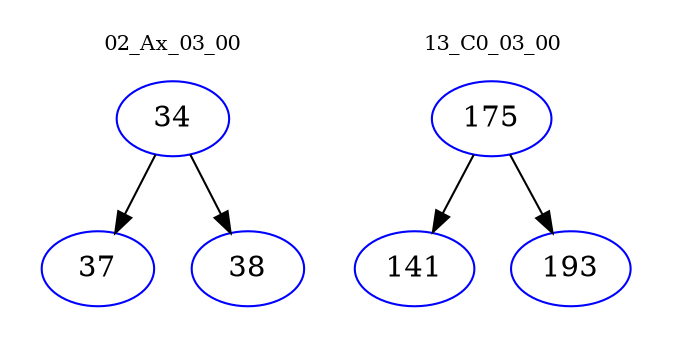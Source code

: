 digraph{
subgraph cluster_0 {
color = white
label = "02_Ax_03_00";
fontsize=10;
T0_34 [label="34", color="blue"]
T0_34 -> T0_37 [color="black"]
T0_37 [label="37", color="blue"]
T0_34 -> T0_38 [color="black"]
T0_38 [label="38", color="blue"]
}
subgraph cluster_1 {
color = white
label = "13_C0_03_00";
fontsize=10;
T1_175 [label="175", color="blue"]
T1_175 -> T1_141 [color="black"]
T1_141 [label="141", color="blue"]
T1_175 -> T1_193 [color="black"]
T1_193 [label="193", color="blue"]
}
}
